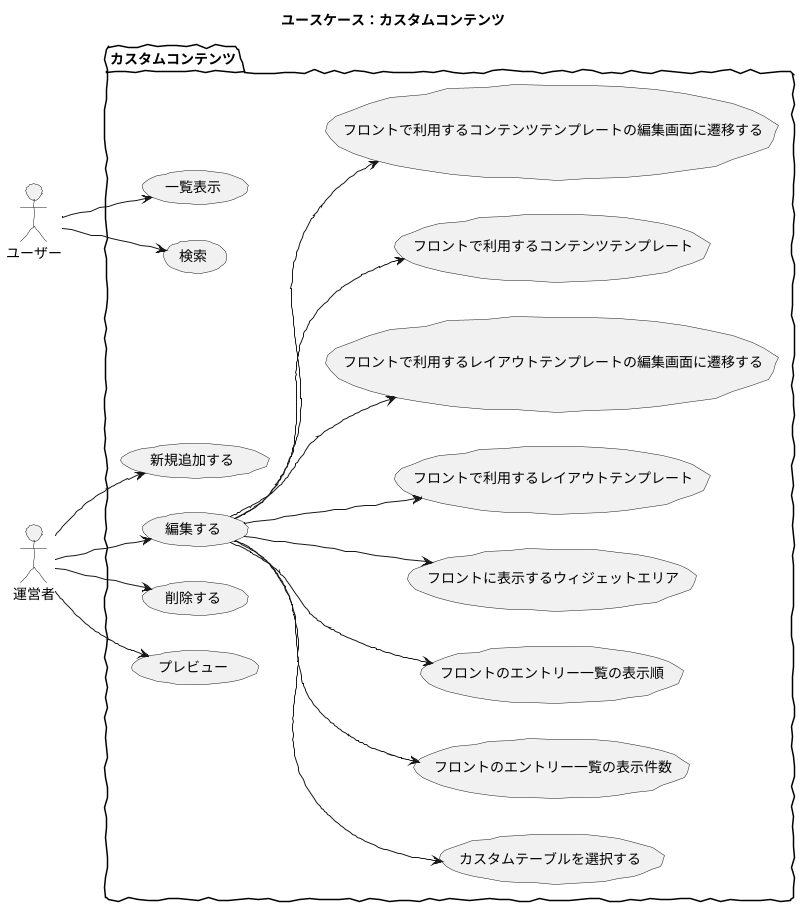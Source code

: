 @startuml

skinparam handwritten true
skinparam backgroundColor white

title ユースケース：カスタムコンテンツ

actor ユーザー
actor 運営者

package カスタムコンテンツ {
	left to right direction
	運営者 --> (新規追加する)
	運営者 --> (編集する)
	運営者 --> (削除する)
    運営者 --> (プレビュー)
  (編集する) --> (カスタムテーブルを選択する)
	(編集する) --> (フロントのエントリー一覧の表示件数)
	(編集する) --> (フロントのエントリー一覧の表示順)
	(編集する) --> (フロントに表示するウィジェットエリア)
	(編集する) --> (フロントで利用するレイアウトテンプレート)
	(編集する) --> (フロントで利用するレイアウトテンプレートの編集画面に遷移する)
	(編集する) --> (フロントで利用するコンテンツテンプレート)
	(編集する) --> (フロントで利用するコンテンツテンプレートの編集画面に遷移する)
    ユーザー --> (一覧表示)
    ユーザー --> (検索)
}

@enduml
